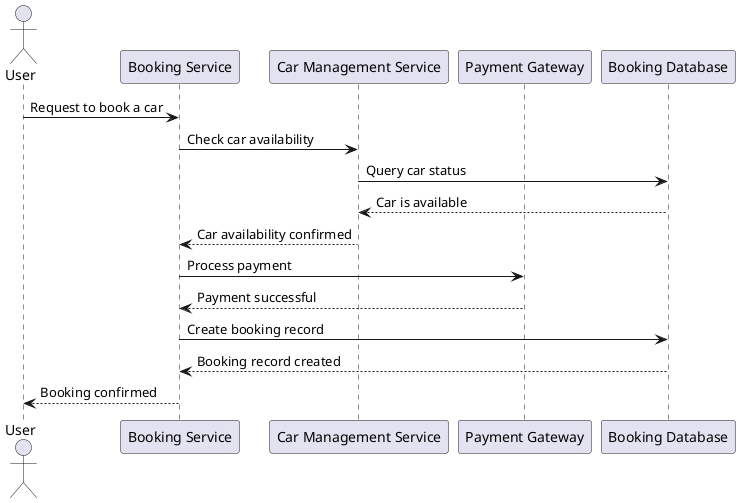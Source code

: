 @startuml
actor User as U
participant "Booking Service" as BS
participant "Car Management Service" as CMS
participant "Payment Gateway" as PG
participant "Booking Database" as BD

U -> BS: Request to book a car
BS -> CMS: Check car availability
CMS -> BD: Query car status
BD --> CMS: Car is available
CMS --> BS: Car availability confirmed

BS -> PG: Process payment
PG --> BS: Payment successful

BS -> BD: Create booking record
BD --> BS: Booking record created

BS --> U: Booking confirmed
@enduml
